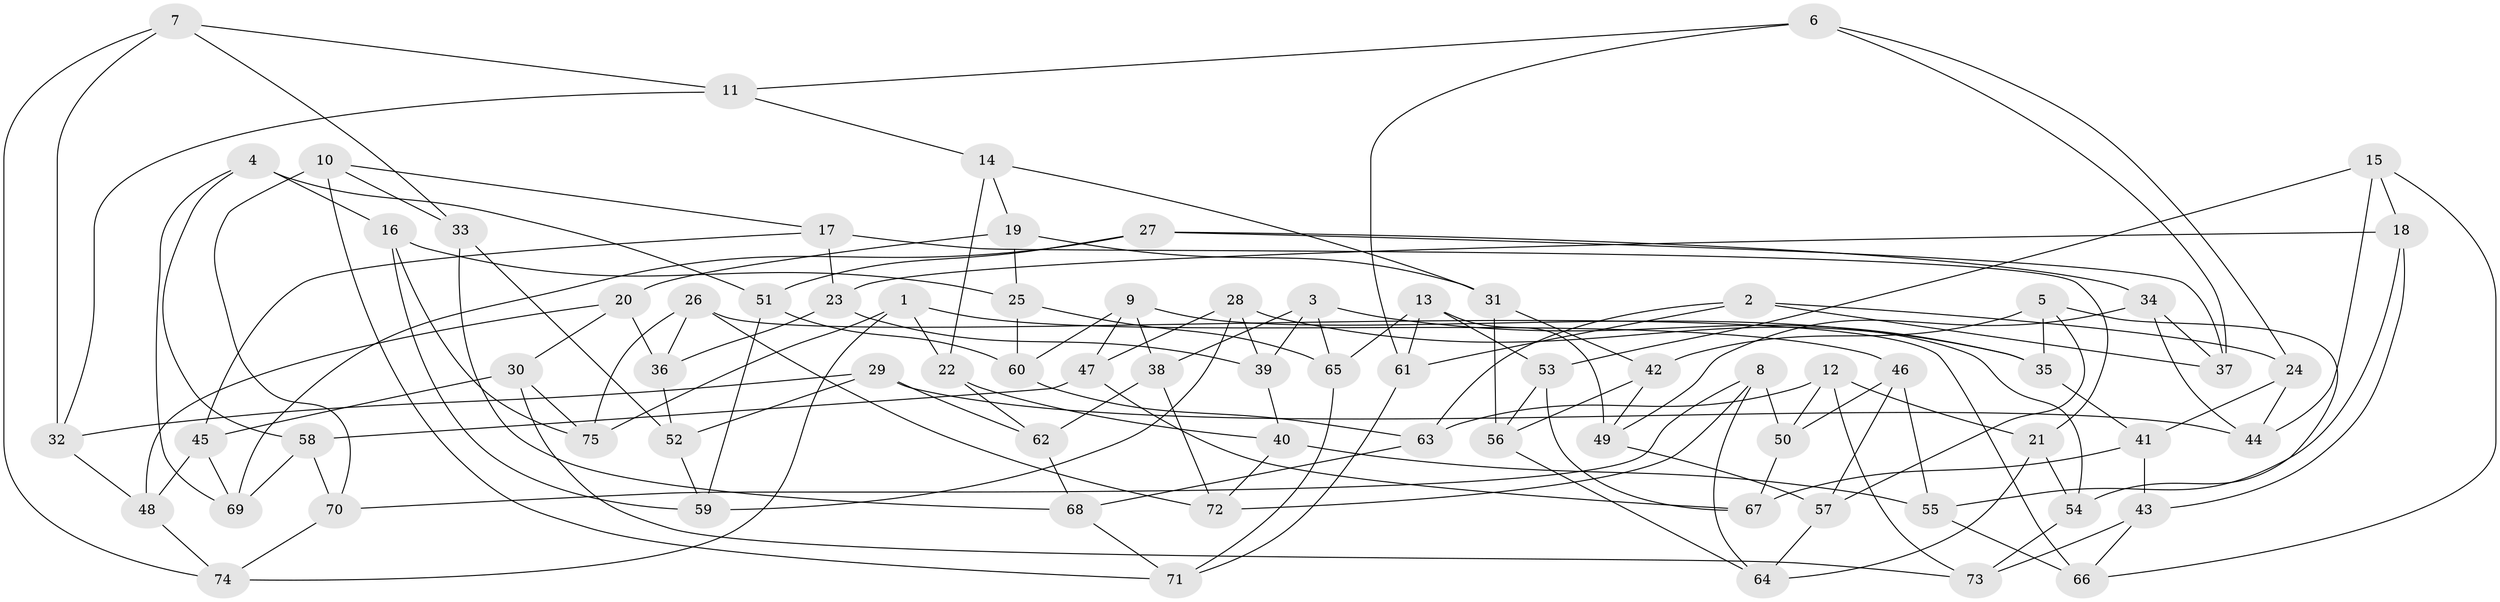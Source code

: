 // coarse degree distribution, {5: 0.34210526315789475, 6: 0.42105263157894735, 4: 0.21052631578947367, 7: 0.02631578947368421}
// Generated by graph-tools (version 1.1) at 2025/38/03/04/25 23:38:05]
// undirected, 75 vertices, 150 edges
graph export_dot {
  node [color=gray90,style=filled];
  1;
  2;
  3;
  4;
  5;
  6;
  7;
  8;
  9;
  10;
  11;
  12;
  13;
  14;
  15;
  16;
  17;
  18;
  19;
  20;
  21;
  22;
  23;
  24;
  25;
  26;
  27;
  28;
  29;
  30;
  31;
  32;
  33;
  34;
  35;
  36;
  37;
  38;
  39;
  40;
  41;
  42;
  43;
  44;
  45;
  46;
  47;
  48;
  49;
  50;
  51;
  52;
  53;
  54;
  55;
  56;
  57;
  58;
  59;
  60;
  61;
  62;
  63;
  64;
  65;
  66;
  67;
  68;
  69;
  70;
  71;
  72;
  73;
  74;
  75;
  1 -- 22;
  1 -- 75;
  1 -- 74;
  1 -- 46;
  2 -- 24;
  2 -- 37;
  2 -- 61;
  2 -- 63;
  3 -- 39;
  3 -- 65;
  3 -- 38;
  3 -- 35;
  4 -- 58;
  4 -- 16;
  4 -- 51;
  4 -- 69;
  5 -- 54;
  5 -- 57;
  5 -- 35;
  5 -- 42;
  6 -- 37;
  6 -- 24;
  6 -- 61;
  6 -- 11;
  7 -- 74;
  7 -- 33;
  7 -- 32;
  7 -- 11;
  8 -- 64;
  8 -- 50;
  8 -- 72;
  8 -- 70;
  9 -- 60;
  9 -- 38;
  9 -- 47;
  9 -- 54;
  10 -- 70;
  10 -- 33;
  10 -- 17;
  10 -- 71;
  11 -- 32;
  11 -- 14;
  12 -- 73;
  12 -- 63;
  12 -- 50;
  12 -- 21;
  13 -- 49;
  13 -- 61;
  13 -- 53;
  13 -- 65;
  14 -- 31;
  14 -- 22;
  14 -- 19;
  15 -- 44;
  15 -- 66;
  15 -- 18;
  15 -- 53;
  16 -- 59;
  16 -- 75;
  16 -- 25;
  17 -- 21;
  17 -- 45;
  17 -- 23;
  18 -- 23;
  18 -- 55;
  18 -- 43;
  19 -- 25;
  19 -- 20;
  19 -- 31;
  20 -- 36;
  20 -- 48;
  20 -- 30;
  21 -- 64;
  21 -- 54;
  22 -- 62;
  22 -- 40;
  23 -- 39;
  23 -- 36;
  24 -- 44;
  24 -- 41;
  25 -- 60;
  25 -- 65;
  26 -- 66;
  26 -- 36;
  26 -- 72;
  26 -- 75;
  27 -- 37;
  27 -- 51;
  27 -- 34;
  27 -- 69;
  28 -- 39;
  28 -- 47;
  28 -- 59;
  28 -- 35;
  29 -- 52;
  29 -- 62;
  29 -- 44;
  29 -- 32;
  30 -- 73;
  30 -- 45;
  30 -- 75;
  31 -- 56;
  31 -- 42;
  32 -- 48;
  33 -- 68;
  33 -- 52;
  34 -- 49;
  34 -- 44;
  34 -- 37;
  35 -- 41;
  36 -- 52;
  38 -- 62;
  38 -- 72;
  39 -- 40;
  40 -- 55;
  40 -- 72;
  41 -- 67;
  41 -- 43;
  42 -- 49;
  42 -- 56;
  43 -- 73;
  43 -- 66;
  45 -- 69;
  45 -- 48;
  46 -- 50;
  46 -- 57;
  46 -- 55;
  47 -- 58;
  47 -- 67;
  48 -- 74;
  49 -- 57;
  50 -- 67;
  51 -- 59;
  51 -- 60;
  52 -- 59;
  53 -- 56;
  53 -- 67;
  54 -- 73;
  55 -- 66;
  56 -- 64;
  57 -- 64;
  58 -- 69;
  58 -- 70;
  60 -- 63;
  61 -- 71;
  62 -- 68;
  63 -- 68;
  65 -- 71;
  68 -- 71;
  70 -- 74;
}
